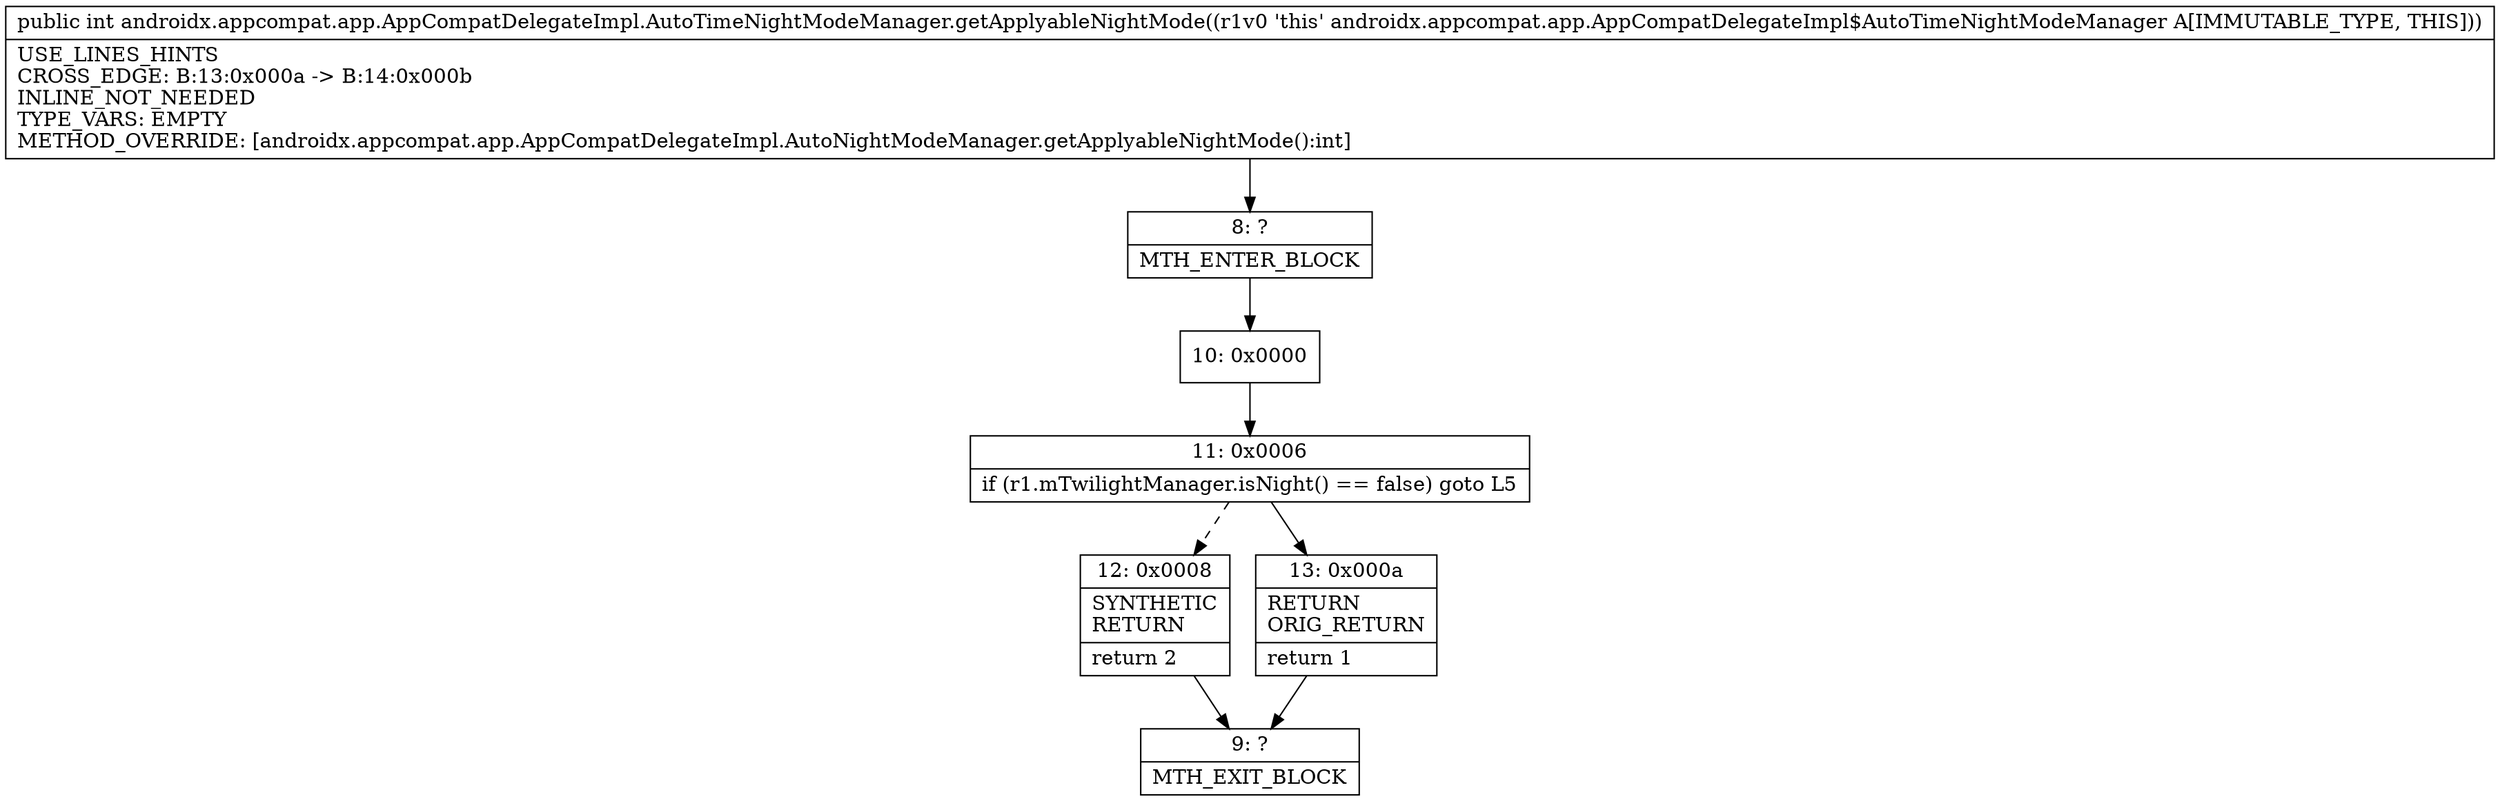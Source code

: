 digraph "CFG forandroidx.appcompat.app.AppCompatDelegateImpl.AutoTimeNightModeManager.getApplyableNightMode()I" {
Node_8 [shape=record,label="{8\:\ ?|MTH_ENTER_BLOCK\l}"];
Node_10 [shape=record,label="{10\:\ 0x0000}"];
Node_11 [shape=record,label="{11\:\ 0x0006|if (r1.mTwilightManager.isNight() == false) goto L5\l}"];
Node_12 [shape=record,label="{12\:\ 0x0008|SYNTHETIC\lRETURN\l|return 2\l}"];
Node_9 [shape=record,label="{9\:\ ?|MTH_EXIT_BLOCK\l}"];
Node_13 [shape=record,label="{13\:\ 0x000a|RETURN\lORIG_RETURN\l|return 1\l}"];
MethodNode[shape=record,label="{public int androidx.appcompat.app.AppCompatDelegateImpl.AutoTimeNightModeManager.getApplyableNightMode((r1v0 'this' androidx.appcompat.app.AppCompatDelegateImpl$AutoTimeNightModeManager A[IMMUTABLE_TYPE, THIS]))  | USE_LINES_HINTS\lCROSS_EDGE: B:13:0x000a \-\> B:14:0x000b\lINLINE_NOT_NEEDED\lTYPE_VARS: EMPTY\lMETHOD_OVERRIDE: [androidx.appcompat.app.AppCompatDelegateImpl.AutoNightModeManager.getApplyableNightMode():int]\l}"];
MethodNode -> Node_8;Node_8 -> Node_10;
Node_10 -> Node_11;
Node_11 -> Node_12[style=dashed];
Node_11 -> Node_13;
Node_12 -> Node_9;
Node_13 -> Node_9;
}

